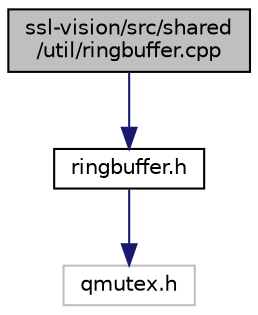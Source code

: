 digraph "ssl-vision/src/shared/util/ringbuffer.cpp"
{
 // INTERACTIVE_SVG=YES
  edge [fontname="Helvetica",fontsize="10",labelfontname="Helvetica",labelfontsize="10"];
  node [fontname="Helvetica",fontsize="10",shape=record];
  Node1 [label="ssl-vision/src/shared\l/util/ringbuffer.cpp",height=0.2,width=0.4,color="black", fillcolor="grey75", style="filled", fontcolor="black"];
  Node1 -> Node2 [color="midnightblue",fontsize="10",style="solid",fontname="Helvetica"];
  Node2 [label="ringbuffer.h",height=0.2,width=0.4,color="black", fillcolor="white", style="filled",URL="$d6/da4/ringbuffer_8h.html",tooltip="C++ Interface: RingBuffer. "];
  Node2 -> Node3 [color="midnightblue",fontsize="10",style="solid",fontname="Helvetica"];
  Node3 [label="qmutex.h",height=0.2,width=0.4,color="grey75", fillcolor="white", style="filled"];
}
